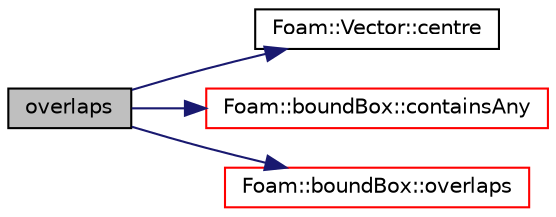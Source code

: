 digraph "overlaps"
{
  bgcolor="transparent";
  edge [fontname="Helvetica",fontsize="10",labelfontname="Helvetica",labelfontsize="10"];
  node [fontname="Helvetica",fontsize="10",shape=record];
  rankdir="LR";
  Node1 [label="overlaps",height=0.2,width=0.4,color="black", fillcolor="grey75", style="filled", fontcolor="black"];
  Node1 -> Node2 [color="midnightblue",fontsize="10",style="solid",fontname="Helvetica"];
  Node2 [label="Foam::Vector::centre",height=0.2,width=0.4,color="black",URL="$a02905.html#a03d976bb3f83efd6432dc3a94173f4f8",tooltip="Return *this (used for point which is a typedef to Vector<scalar>. "];
  Node1 -> Node3 [color="midnightblue",fontsize="10",style="solid",fontname="Helvetica"];
  Node3 [label="Foam::boundBox::containsAny",height=0.2,width=0.4,color="red",URL="$a00154.html#a33697aee9740c35704b44ef123da61fd",tooltip="Contains any of the points? (inside or on edge) "];
  Node1 -> Node4 [color="midnightblue",fontsize="10",style="solid",fontname="Helvetica"];
  Node4 [label="Foam::boundBox::overlaps",height=0.2,width=0.4,color="red",URL="$a00154.html#ae46b6d265737ebf3cade1949d0be48f0",tooltip="Overlaps/touches boundingBox? "];
}
